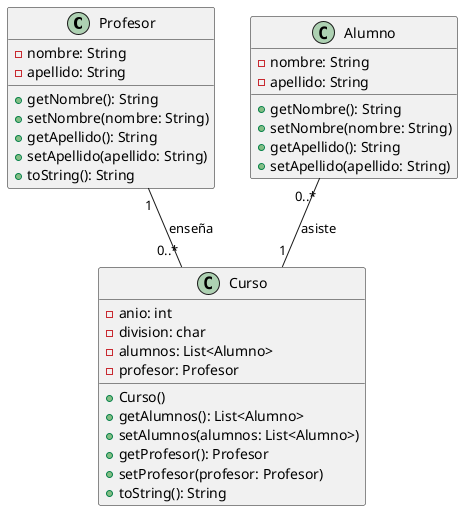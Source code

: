 @startuml
class Profesor {
  - nombre: String
  - apellido: String
  + getNombre(): String
  + setNombre(nombre: String)
  + getApellido(): String
  + setApellido(apellido: String)
  + toString(): String
}

class Alumno {
  - nombre: String
  - apellido: String
  + getNombre(): String
  + setNombre(nombre: String)
  + getApellido(): String
  + setApellido(apellido: String)
}

class Curso {
  - anio: int
  - division: char
  - alumnos: List<Alumno>
  - profesor: Profesor
  + Curso()
  + getAlumnos(): List<Alumno>
  + setAlumnos(alumnos: List<Alumno>)
  + getProfesor(): Profesor
  + setProfesor(profesor: Profesor)
  + toString(): String
}

Profesor "1" -- "0..*" Curso : enseña
Alumno "0..*" -- "1" Curso : asiste
@enduml
